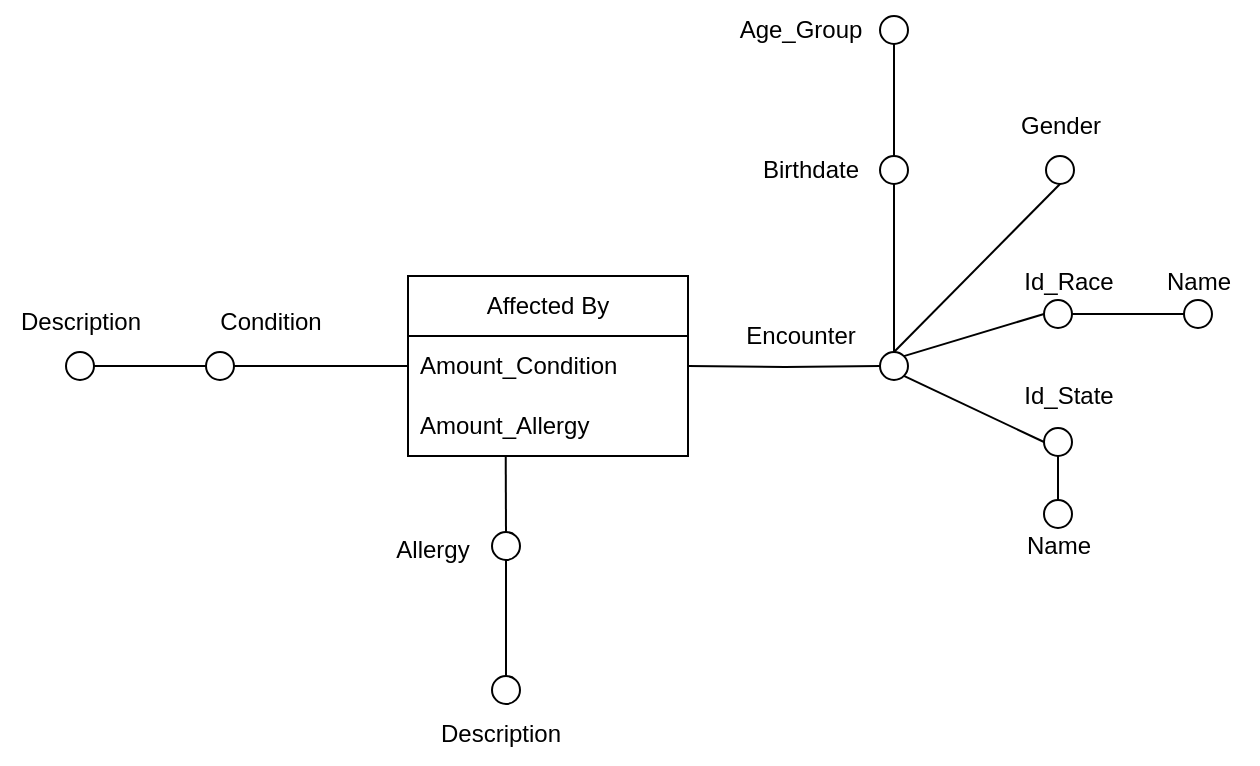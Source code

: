 <mxfile version="27.0.6">
  <diagram name="Pagina-1" id="T5KFfYEJOEngaThFhONg">
    <mxGraphModel dx="946" dy="644" grid="1" gridSize="10" guides="1" tooltips="1" connect="1" arrows="1" fold="1" page="1" pageScale="1" pageWidth="827" pageHeight="1169" math="0" shadow="0">
      <root>
        <mxCell id="0" />
        <mxCell id="1" parent="0" />
        <mxCell id="L4DZRMyFdgsml2RRVPya-1" style="rounded=0;orthogonalLoop=1;jettySize=auto;html=1;exitX=1;exitY=0;exitDx=0;exitDy=0;entryX=0;entryY=0.5;entryDx=0;entryDy=0;endArrow=none;startFill=0;" edge="1" parent="1" source="L4DZRMyFdgsml2RRVPya-3" target="L4DZRMyFdgsml2RRVPya-20">
          <mxGeometry relative="1" as="geometry" />
        </mxCell>
        <mxCell id="L4DZRMyFdgsml2RRVPya-2" style="rounded=0;orthogonalLoop=1;jettySize=auto;html=1;exitX=0.5;exitY=0;exitDx=0;exitDy=0;entryX=0.5;entryY=1;entryDx=0;entryDy=0;endArrow=none;startFill=0;" edge="1" parent="1" source="L4DZRMyFdgsml2RRVPya-3" target="L4DZRMyFdgsml2RRVPya-17">
          <mxGeometry relative="1" as="geometry" />
        </mxCell>
        <mxCell id="L4DZRMyFdgsml2RRVPya-3" value="" style="ellipse;whiteSpace=wrap;html=1;aspect=fixed;fillColor=#FFFFFF;" vertex="1" parent="1">
          <mxGeometry x="510" y="608" width="14" height="14" as="geometry" />
        </mxCell>
        <mxCell id="L4DZRMyFdgsml2RRVPya-45" style="edgeStyle=orthogonalEdgeStyle;rounded=0;orthogonalLoop=1;jettySize=auto;html=1;entryX=0.5;entryY=0;entryDx=0;entryDy=0;endArrow=none;startFill=0;" edge="1" parent="1" source="L4DZRMyFdgsml2RRVPya-5" target="L4DZRMyFdgsml2RRVPya-8">
          <mxGeometry relative="1" as="geometry" />
        </mxCell>
        <mxCell id="L4DZRMyFdgsml2RRVPya-5" value="" style="ellipse;whiteSpace=wrap;html=1;aspect=fixed;fillColor=#FFFFFF;" vertex="1" parent="1">
          <mxGeometry x="316" y="698" width="14" height="14" as="geometry" />
        </mxCell>
        <mxCell id="L4DZRMyFdgsml2RRVPya-6" value="Allergy" style="text;html=1;align=center;verticalAlign=middle;resizable=0;points=[];autosize=1;strokeColor=none;fillColor=none;" vertex="1" parent="1">
          <mxGeometry x="256" y="692" width="60" height="30" as="geometry" />
        </mxCell>
        <mxCell id="L4DZRMyFdgsml2RRVPya-8" value="" style="ellipse;whiteSpace=wrap;html=1;aspect=fixed;fillColor=#FFFFFF;" vertex="1" parent="1">
          <mxGeometry x="316" y="770" width="14" height="14" as="geometry" />
        </mxCell>
        <mxCell id="L4DZRMyFdgsml2RRVPya-9" value="Description" style="text;html=1;align=center;verticalAlign=middle;resizable=0;points=[];autosize=1;strokeColor=none;fillColor=none;" vertex="1" parent="1">
          <mxGeometry x="280" y="784" width="80" height="30" as="geometry" />
        </mxCell>
        <mxCell id="L4DZRMyFdgsml2RRVPya-10" value="Condition" style="text;html=1;align=center;verticalAlign=middle;resizable=0;points=[];autosize=1;strokeColor=none;fillColor=none;" vertex="1" parent="1">
          <mxGeometry x="170" y="578" width="70" height="30" as="geometry" />
        </mxCell>
        <mxCell id="L4DZRMyFdgsml2RRVPya-11" value="Encounter" style="text;html=1;align=center;verticalAlign=middle;resizable=0;points=[];autosize=1;strokeColor=none;fillColor=none;" vertex="1" parent="1">
          <mxGeometry x="430" y="585" width="80" height="30" as="geometry" />
        </mxCell>
        <mxCell id="L4DZRMyFdgsml2RRVPya-12" value="" style="ellipse;whiteSpace=wrap;html=1;aspect=fixed;fillColor=#FFFFFF;" vertex="1" parent="1">
          <mxGeometry x="592" y="646" width="14" height="14" as="geometry" />
        </mxCell>
        <mxCell id="L4DZRMyFdgsml2RRVPya-13" style="edgeStyle=orthogonalEdgeStyle;rounded=0;orthogonalLoop=1;jettySize=auto;html=1;entryX=0.5;entryY=1;entryDx=0;entryDy=0;endArrow=none;startFill=0;" edge="1" parent="1" source="L4DZRMyFdgsml2RRVPya-14" target="L4DZRMyFdgsml2RRVPya-12">
          <mxGeometry relative="1" as="geometry" />
        </mxCell>
        <mxCell id="L4DZRMyFdgsml2RRVPya-14" value="" style="ellipse;whiteSpace=wrap;html=1;aspect=fixed;fillColor=#FFFFFF;" vertex="1" parent="1">
          <mxGeometry x="592" y="682" width="14" height="14" as="geometry" />
        </mxCell>
        <mxCell id="L4DZRMyFdgsml2RRVPya-15" value="Name" style="text;html=1;align=center;verticalAlign=middle;resizable=0;points=[];autosize=1;strokeColor=none;fillColor=none;" vertex="1" parent="1">
          <mxGeometry x="569" y="690" width="60" height="30" as="geometry" />
        </mxCell>
        <mxCell id="L4DZRMyFdgsml2RRVPya-16" value="Id_State" style="text;html=1;align=center;verticalAlign=middle;resizable=0;points=[];autosize=1;strokeColor=none;fillColor=none;" vertex="1" parent="1">
          <mxGeometry x="569" y="615" width="70" height="30" as="geometry" />
        </mxCell>
        <mxCell id="L4DZRMyFdgsml2RRVPya-17" value="" style="ellipse;whiteSpace=wrap;html=1;aspect=fixed;fillColor=#FFFFFF;" vertex="1" parent="1">
          <mxGeometry x="593" y="510" width="14" height="14" as="geometry" />
        </mxCell>
        <mxCell id="L4DZRMyFdgsml2RRVPya-18" value="Gender" style="text;html=1;align=center;verticalAlign=middle;resizable=0;points=[];autosize=1;strokeColor=none;fillColor=none;" vertex="1" parent="1">
          <mxGeometry x="570" y="480" width="60" height="30" as="geometry" />
        </mxCell>
        <mxCell id="L4DZRMyFdgsml2RRVPya-19" style="edgeStyle=orthogonalEdgeStyle;rounded=0;orthogonalLoop=1;jettySize=auto;html=1;exitX=1;exitY=0.5;exitDx=0;exitDy=0;entryX=0;entryY=0.5;entryDx=0;entryDy=0;endArrow=none;startFill=0;" edge="1" parent="1" source="L4DZRMyFdgsml2RRVPya-20" target="L4DZRMyFdgsml2RRVPya-21">
          <mxGeometry relative="1" as="geometry" />
        </mxCell>
        <mxCell id="L4DZRMyFdgsml2RRVPya-20" value="" style="ellipse;whiteSpace=wrap;html=1;aspect=fixed;fillColor=#FFFFFF;" vertex="1" parent="1">
          <mxGeometry x="592" y="582" width="14" height="14" as="geometry" />
        </mxCell>
        <mxCell id="L4DZRMyFdgsml2RRVPya-21" value="" style="ellipse;whiteSpace=wrap;html=1;aspect=fixed;fillColor=#FFFFFF;" vertex="1" parent="1">
          <mxGeometry x="662" y="582" width="14" height="14" as="geometry" />
        </mxCell>
        <mxCell id="L4DZRMyFdgsml2RRVPya-22" value="Id_Race" style="text;html=1;align=center;verticalAlign=middle;resizable=0;points=[];autosize=1;strokeColor=none;fillColor=none;" vertex="1" parent="1">
          <mxGeometry x="569" y="558" width="70" height="30" as="geometry" />
        </mxCell>
        <mxCell id="L4DZRMyFdgsml2RRVPya-23" value="Name" style="text;html=1;align=center;verticalAlign=middle;resizable=0;points=[];autosize=1;strokeColor=none;fillColor=none;" vertex="1" parent="1">
          <mxGeometry x="639" y="558" width="60" height="30" as="geometry" />
        </mxCell>
        <mxCell id="L4DZRMyFdgsml2RRVPya-26" style="rounded=0;orthogonalLoop=1;jettySize=auto;html=1;exitX=1;exitY=1;exitDx=0;exitDy=0;entryX=0;entryY=0.5;entryDx=0;entryDy=0;endArrow=none;startFill=0;" edge="1" parent="1" source="L4DZRMyFdgsml2RRVPya-3" target="L4DZRMyFdgsml2RRVPya-12">
          <mxGeometry relative="1" as="geometry" />
        </mxCell>
        <mxCell id="L4DZRMyFdgsml2RRVPya-27" value="Affected By" style="swimlane;fontStyle=0;childLayout=stackLayout;horizontal=1;startSize=30;horizontalStack=0;resizeParent=1;resizeParentMax=0;resizeLast=0;collapsible=1;marginBottom=0;whiteSpace=wrap;html=1;" vertex="1" parent="1">
          <mxGeometry x="274" y="570" width="140" height="90" as="geometry" />
        </mxCell>
        <mxCell id="L4DZRMyFdgsml2RRVPya-28" value="Amount_Condition" style="text;strokeColor=none;fillColor=none;align=left;verticalAlign=middle;spacingLeft=4;spacingRight=4;overflow=hidden;points=[[0,0.5],[1,0.5]];portConstraint=eastwest;rotatable=0;whiteSpace=wrap;html=1;" vertex="1" parent="L4DZRMyFdgsml2RRVPya-27">
          <mxGeometry y="30" width="140" height="30" as="geometry" />
        </mxCell>
        <mxCell id="L4DZRMyFdgsml2RRVPya-29" value="Amount_Allergy" style="text;strokeColor=none;fillColor=none;align=left;verticalAlign=middle;spacingLeft=4;spacingRight=4;overflow=hidden;points=[[0,0.5],[1,0.5]];portConstraint=eastwest;rotatable=0;whiteSpace=wrap;html=1;" vertex="1" parent="L4DZRMyFdgsml2RRVPya-27">
          <mxGeometry y="60" width="140" height="30" as="geometry" />
        </mxCell>
        <mxCell id="L4DZRMyFdgsml2RRVPya-30" style="edgeStyle=orthogonalEdgeStyle;rounded=0;orthogonalLoop=1;jettySize=auto;html=1;exitX=1;exitY=0.5;exitDx=0;exitDy=0;entryX=0;entryY=0.5;entryDx=0;entryDy=0;endArrow=none;startFill=0;" edge="1" parent="1" source="L4DZRMyFdgsml2RRVPya-31">
          <mxGeometry relative="1" as="geometry">
            <mxPoint x="274" y="615" as="targetPoint" />
          </mxGeometry>
        </mxCell>
        <mxCell id="L4DZRMyFdgsml2RRVPya-31" value="" style="ellipse;whiteSpace=wrap;html=1;aspect=fixed;fillColor=#FFFFFF;" vertex="1" parent="1">
          <mxGeometry x="173" y="608" width="14" height="14" as="geometry" />
        </mxCell>
        <mxCell id="L4DZRMyFdgsml2RRVPya-32" style="edgeStyle=orthogonalEdgeStyle;rounded=0;orthogonalLoop=1;jettySize=auto;html=1;entryX=0;entryY=0.5;entryDx=0;entryDy=0;endArrow=none;startFill=0;" edge="1" parent="1" source="L4DZRMyFdgsml2RRVPya-33" target="L4DZRMyFdgsml2RRVPya-31">
          <mxGeometry relative="1" as="geometry" />
        </mxCell>
        <mxCell id="L4DZRMyFdgsml2RRVPya-33" value="" style="ellipse;whiteSpace=wrap;html=1;aspect=fixed;fillColor=#FFFFFF;" vertex="1" parent="1">
          <mxGeometry x="103" y="608" width="14" height="14" as="geometry" />
        </mxCell>
        <mxCell id="L4DZRMyFdgsml2RRVPya-34" value="Description" style="text;html=1;align=center;verticalAlign=middle;resizable=0;points=[];autosize=1;strokeColor=none;fillColor=none;" vertex="1" parent="1">
          <mxGeometry x="70" y="578" width="80" height="30" as="geometry" />
        </mxCell>
        <mxCell id="L4DZRMyFdgsml2RRVPya-35" style="edgeStyle=orthogonalEdgeStyle;rounded=0;orthogonalLoop=1;jettySize=auto;html=1;entryX=0;entryY=0.5;entryDx=0;entryDy=0;endArrow=none;startFill=0;" edge="1" parent="1" target="L4DZRMyFdgsml2RRVPya-3">
          <mxGeometry relative="1" as="geometry">
            <mxPoint x="414" y="615" as="sourcePoint" />
          </mxGeometry>
        </mxCell>
        <mxCell id="L4DZRMyFdgsml2RRVPya-36" style="edgeStyle=orthogonalEdgeStyle;rounded=0;orthogonalLoop=1;jettySize=auto;html=1;exitX=0.5;exitY=0;exitDx=0;exitDy=0;entryX=0.349;entryY=0.998;entryDx=0;entryDy=0;entryPerimeter=0;endArrow=none;startFill=0;" edge="1" parent="1" source="L4DZRMyFdgsml2RRVPya-5" target="L4DZRMyFdgsml2RRVPya-29">
          <mxGeometry relative="1" as="geometry" />
        </mxCell>
        <mxCell id="L4DZRMyFdgsml2RRVPya-38" style="edgeStyle=orthogonalEdgeStyle;rounded=0;orthogonalLoop=1;jettySize=auto;html=1;entryX=0.5;entryY=0;entryDx=0;entryDy=0;endArrow=none;startFill=0;" edge="1" parent="1" source="L4DZRMyFdgsml2RRVPya-37" target="L4DZRMyFdgsml2RRVPya-3">
          <mxGeometry relative="1" as="geometry" />
        </mxCell>
        <mxCell id="L4DZRMyFdgsml2RRVPya-37" value="" style="ellipse;whiteSpace=wrap;html=1;aspect=fixed;fillColor=#FFFFFF;" vertex="1" parent="1">
          <mxGeometry x="510" y="510" width="14" height="14" as="geometry" />
        </mxCell>
        <mxCell id="L4DZRMyFdgsml2RRVPya-39" value="Birthdate" style="text;html=1;align=center;verticalAlign=middle;resizable=0;points=[];autosize=1;strokeColor=none;fillColor=none;" vertex="1" parent="1">
          <mxGeometry x="440" y="502" width="70" height="30" as="geometry" />
        </mxCell>
        <mxCell id="L4DZRMyFdgsml2RRVPya-42" style="edgeStyle=orthogonalEdgeStyle;rounded=0;orthogonalLoop=1;jettySize=auto;html=1;entryX=0.5;entryY=0;entryDx=0;entryDy=0;endArrow=none;startFill=0;" edge="1" parent="1" source="L4DZRMyFdgsml2RRVPya-41" target="L4DZRMyFdgsml2RRVPya-37">
          <mxGeometry relative="1" as="geometry" />
        </mxCell>
        <mxCell id="L4DZRMyFdgsml2RRVPya-41" value="" style="ellipse;whiteSpace=wrap;html=1;aspect=fixed;fillColor=#FFFFFF;" vertex="1" parent="1">
          <mxGeometry x="510" y="440" width="14" height="14" as="geometry" />
        </mxCell>
        <mxCell id="L4DZRMyFdgsml2RRVPya-47" value="Age_Group" style="text;html=1;align=center;verticalAlign=middle;resizable=0;points=[];autosize=1;strokeColor=none;fillColor=none;" vertex="1" parent="1">
          <mxGeometry x="430" y="432" width="80" height="30" as="geometry" />
        </mxCell>
      </root>
    </mxGraphModel>
  </diagram>
</mxfile>
